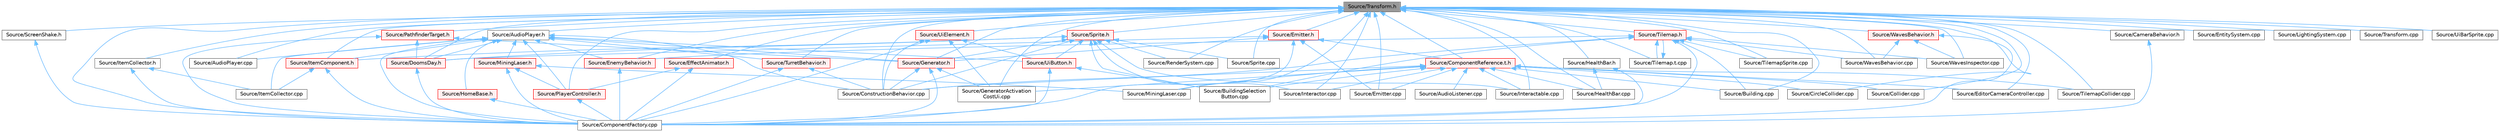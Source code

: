 digraph "Source/Transform.h"
{
 // LATEX_PDF_SIZE
  bgcolor="transparent";
  edge [fontname=Helvetica,fontsize=10,labelfontname=Helvetica,labelfontsize=10];
  node [fontname=Helvetica,fontsize=10,shape=box,height=0.2,width=0.4];
  Node1 [id="Node000001",label="Source/Transform.h",height=0.2,width=0.4,color="gray40", fillcolor="grey60", style="filled", fontcolor="black",tooltip="Transform."];
  Node1 -> Node2 [id="edge1_Node000001_Node000002",dir="back",color="steelblue1",style="solid",tooltip=" "];
  Node2 [id="Node000002",label="Source/AudioPlayer.cpp",height=0.2,width=0.4,color="grey40", fillcolor="white", style="filled",URL="$d2/d04/AudioPlayer_8cpp.html",tooltip="Component that plays audio."];
  Node1 -> Node3 [id="edge2_Node000001_Node000003",dir="back",color="steelblue1",style="solid",tooltip=" "];
  Node3 [id="Node000003",label="Source/AudioPlayer.h",height=0.2,width=0.4,color="grey40", fillcolor="white", style="filled",URL="$db/de5/AudioPlayer_8h.html",tooltip="Component that plays audio."];
  Node3 -> Node2 [id="edge3_Node000003_Node000002",dir="back",color="steelblue1",style="solid",tooltip=" "];
  Node3 -> Node4 [id="edge4_Node000003_Node000004",dir="back",color="steelblue1",style="solid",tooltip=" "];
  Node4 [id="Node000004",label="Source/ComponentFactory.cpp",height=0.2,width=0.4,color="grey40", fillcolor="white", style="filled",URL="$dc/def/ComponentFactory_8cpp.html",tooltip="Definitions for the component factory class."];
  Node3 -> Node5 [id="edge5_Node000003_Node000005",dir="back",color="steelblue1",style="solid",tooltip=" "];
  Node5 [id="Node000005",label="Source/ConstructionBehavior.cpp",height=0.2,width=0.4,color="grey40", fillcolor="white", style="filled",URL="$d7/ded/ConstructionBehavior_8cpp.html",tooltip="handles the construction of towers and modification of terrain"];
  Node3 -> Node6 [id="edge6_Node000003_Node000006",dir="back",color="steelblue1",style="solid",tooltip=" "];
  Node6 [id="Node000006",label="Source/DoomsDay.h",height=0.2,width=0.4,color="red", fillcolor="#FFF0F0", style="filled",URL="$de/d36/DoomsDay_8h_source.html",tooltip=" "];
  Node6 -> Node4 [id="edge7_Node000006_Node000004",dir="back",color="steelblue1",style="solid",tooltip=" "];
  Node3 -> Node8 [id="edge8_Node000003_Node000008",dir="back",color="steelblue1",style="solid",tooltip=" "];
  Node8 [id="Node000008",label="Source/EnemyBehavior.h",height=0.2,width=0.4,color="red", fillcolor="#FFF0F0", style="filled",URL="$d6/dc9/EnemyBehavior_8h_source.html",tooltip=" "];
  Node8 -> Node4 [id="edge9_Node000008_Node000004",dir="back",color="steelblue1",style="solid",tooltip=" "];
  Node3 -> Node11 [id="edge10_Node000003_Node000011",dir="back",color="steelblue1",style="solid",tooltip=" "];
  Node11 [id="Node000011",label="Source/Generator.h",height=0.2,width=0.4,color="red", fillcolor="#FFF0F0", style="filled",URL="$d9/d12/Generator_8h_source.html",tooltip=" "];
  Node11 -> Node4 [id="edge11_Node000011_Node000004",dir="back",color="steelblue1",style="solid",tooltip=" "];
  Node11 -> Node5 [id="edge12_Node000011_Node000005",dir="back",color="steelblue1",style="solid",tooltip=" "];
  Node11 -> Node12 [id="edge13_Node000011_Node000012",dir="back",color="steelblue1",style="solid",tooltip=" "];
  Node12 [id="Node000012",label="Source/GeneratorActivation\lCostUi.cpp",height=0.2,width=0.4,color="grey40", fillcolor="white", style="filled",URL="$de/df8/GeneratorActivationCostUi_8cpp.html",tooltip="displays the costs of activating generators"];
  Node3 -> Node13 [id="edge14_Node000003_Node000013",dir="back",color="steelblue1",style="solid",tooltip=" "];
  Node13 [id="Node000013",label="Source/HomeBase.h",height=0.2,width=0.4,color="red", fillcolor="#FFF0F0", style="filled",URL="$d9/d7c/HomeBase_8h_source.html",tooltip=" "];
  Node13 -> Node4 [id="edge15_Node000013_Node000004",dir="back",color="steelblue1",style="solid",tooltip=" "];
  Node3 -> Node15 [id="edge16_Node000003_Node000015",dir="back",color="steelblue1",style="solid",tooltip=" "];
  Node15 [id="Node000015",label="Source/ItemCollector.cpp",height=0.2,width=0.4,color="grey40", fillcolor="white", style="filled",URL="$d1/db9/ItemCollector_8cpp.html",tooltip="Component that attracts and collects item entities in the world."];
  Node3 -> Node16 [id="edge17_Node000003_Node000016",dir="back",color="steelblue1",style="solid",tooltip=" "];
  Node16 [id="Node000016",label="Source/ItemComponent.h",height=0.2,width=0.4,color="red", fillcolor="#FFF0F0", style="filled",URL="$d0/d5d/ItemComponent_8h.html",tooltip="Item in the world that can be picked up."];
  Node16 -> Node4 [id="edge18_Node000016_Node000004",dir="back",color="steelblue1",style="solid",tooltip=" "];
  Node16 -> Node15 [id="edge19_Node000016_Node000015",dir="back",color="steelblue1",style="solid",tooltip=" "];
  Node3 -> Node18 [id="edge20_Node000003_Node000018",dir="back",color="steelblue1",style="solid",tooltip=" "];
  Node18 [id="Node000018",label="Source/MiningLaser.h",height=0.2,width=0.4,color="red", fillcolor="#FFF0F0", style="filled",URL="$da/d13/MiningLaser_8h.html",tooltip="Digging laser controllable by an entity."];
  Node18 -> Node4 [id="edge21_Node000018_Node000004",dir="back",color="steelblue1",style="solid",tooltip=" "];
  Node18 -> Node20 [id="edge22_Node000018_Node000020",dir="back",color="steelblue1",style="solid",tooltip=" "];
  Node20 [id="Node000020",label="Source/MiningLaser.cpp",height=0.2,width=0.4,color="grey40", fillcolor="white", style="filled",URL="$d6/db4/MiningLaser_8cpp.html",tooltip="Digging laser controllable by an entity."];
  Node18 -> Node21 [id="edge23_Node000018_Node000021",dir="back",color="steelblue1",style="solid",tooltip=" "];
  Node21 [id="Node000021",label="Source/PlayerController.h",height=0.2,width=0.4,color="red", fillcolor="#FFF0F0", style="filled",URL="$db/db4/PlayerController_8h.html",tooltip="PlayerController Behaviour Class."];
  Node21 -> Node4 [id="edge24_Node000021_Node000004",dir="back",color="steelblue1",style="solid",tooltip=" "];
  Node3 -> Node21 [id="edge25_Node000003_Node000021",dir="back",color="steelblue1",style="solid",tooltip=" "];
  Node3 -> Node23 [id="edge26_Node000003_Node000023",dir="back",color="steelblue1",style="solid",tooltip=" "];
  Node23 [id="Node000023",label="Source/TurretBehavior.h",height=0.2,width=0.4,color="red", fillcolor="#FFF0F0", style="filled",URL="$dc/df7/TurretBehavior_8h_source.html",tooltip=" "];
  Node23 -> Node4 [id="edge27_Node000023_Node000004",dir="back",color="steelblue1",style="solid",tooltip=" "];
  Node23 -> Node5 [id="edge28_Node000023_Node000005",dir="back",color="steelblue1",style="solid",tooltip=" "];
  Node3 -> Node24 [id="edge29_Node000003_Node000024",dir="back",color="steelblue1",style="solid",tooltip=" "];
  Node24 [id="Node000024",label="Source/UiButton.h",height=0.2,width=0.4,color="red", fillcolor="#FFF0F0", style="filled",URL="$db/d83/UiButton_8h.html",tooltip="Ui Button that sends an event when clicked."];
  Node24 -> Node25 [id="edge30_Node000024_Node000025",dir="back",color="steelblue1",style="solid",tooltip=" "];
  Node25 [id="Node000025",label="Source/BuildingSelection\lButton.cpp",height=0.2,width=0.4,color="grey40", fillcolor="white", style="filled",URL="$db/d86/BuildingSelectionButton_8cpp.html",tooltip="button that selects which building the ConstructionManager should place"];
  Node24 -> Node4 [id="edge31_Node000024_Node000004",dir="back",color="steelblue1",style="solid",tooltip=" "];
  Node1 -> Node26 [id="edge32_Node000001_Node000026",dir="back",color="steelblue1",style="solid",tooltip=" "];
  Node26 [id="Node000026",label="Source/Building.cpp",height=0.2,width=0.4,color="grey40", fillcolor="white", style="filled",URL="$da/d23/Building_8cpp.html",tooltip="Building Component Class."];
  Node1 -> Node27 [id="edge33_Node000001_Node000027",dir="back",color="steelblue1",style="solid",tooltip=" "];
  Node27 [id="Node000027",label="Source/CameraBehavior.h",height=0.2,width=0.4,color="grey40", fillcolor="white", style="filled",URL="$de/d55/CameraBehavior_8h_source.html",tooltip=" "];
  Node27 -> Node4 [id="edge34_Node000027_Node000004",dir="back",color="steelblue1",style="solid",tooltip=" "];
  Node1 -> Node28 [id="edge35_Node000001_Node000028",dir="back",color="steelblue1",style="solid",tooltip=" "];
  Node28 [id="Node000028",label="Source/CircleCollider.cpp",height=0.2,width=0.4,color="grey40", fillcolor="white", style="filled",URL="$db/db5/CircleCollider_8cpp.html",tooltip="Circle-shaped collider."];
  Node1 -> Node29 [id="edge36_Node000001_Node000029",dir="back",color="steelblue1",style="solid",tooltip=" "];
  Node29 [id="Node000029",label="Source/Collider.cpp",height=0.2,width=0.4,color="grey40", fillcolor="white", style="filled",URL="$d5/dab/Collider_8cpp.html",tooltip="Base component for detecting collisions."];
  Node1 -> Node4 [id="edge37_Node000001_Node000004",dir="back",color="steelblue1",style="solid",tooltip=" "];
  Node1 -> Node30 [id="edge38_Node000001_Node000030",dir="back",color="steelblue1",style="solid",tooltip=" "];
  Node30 [id="Node000030",label="Source/ComponentReference.t.h",height=0.2,width=0.4,color="red", fillcolor="#FFF0F0", style="filled",URL="$da/d20/ComponentReference_8t_8h.html",tooltip="a reference to a component in the scene"];
  Node30 -> Node31 [id="edge39_Node000030_Node000031",dir="back",color="steelblue1",style="solid",tooltip=" "];
  Node31 [id="Node000031",label="Source/AudioListener.cpp",height=0.2,width=0.4,color="grey40", fillcolor="white", style="filled",URL="$d4/da8/AudioListener_8cpp.html",tooltip="Component that picks up spatial audio."];
  Node30 -> Node26 [id="edge40_Node000030_Node000026",dir="back",color="steelblue1",style="solid",tooltip=" "];
  Node30 -> Node25 [id="edge41_Node000030_Node000025",dir="back",color="steelblue1",style="solid",tooltip=" "];
  Node30 -> Node28 [id="edge42_Node000030_Node000028",dir="back",color="steelblue1",style="solid",tooltip=" "];
  Node30 -> Node29 [id="edge43_Node000030_Node000029",dir="back",color="steelblue1",style="solid",tooltip=" "];
  Node30 -> Node5 [id="edge44_Node000030_Node000005",dir="back",color="steelblue1",style="solid",tooltip=" "];
  Node30 -> Node33 [id="edge45_Node000030_Node000033",dir="back",color="steelblue1",style="solid",tooltip=" "];
  Node33 [id="Node000033",label="Source/EditorCameraController.cpp",height=0.2,width=0.4,color="grey40", fillcolor="white", style="filled",URL="$d4/d1e/EditorCameraController_8cpp.html",tooltip="controls the camera while in the editor"];
  Node30 -> Node34 [id="edge46_Node000030_Node000034",dir="back",color="steelblue1",style="solid",tooltip=" "];
  Node34 [id="Node000034",label="Source/Emitter.cpp",height=0.2,width=0.4,color="grey40", fillcolor="white", style="filled",URL="$da/d4e/Emitter_8cpp.html",tooltip="Controls timing of particle emissions, and their init data."];
  Node30 -> Node12 [id="edge47_Node000030_Node000012",dir="back",color="steelblue1",style="solid",tooltip=" "];
  Node30 -> Node35 [id="edge48_Node000030_Node000035",dir="back",color="steelblue1",style="solid",tooltip=" "];
  Node35 [id="Node000035",label="Source/HealthBar.cpp",height=0.2,width=0.4,color="grey40", fillcolor="white", style="filled",URL="$d9/d01/HealthBar_8cpp.html",tooltip="health bar UI that displays offset from an Entity with a Health component"];
  Node30 -> Node37 [id="edge49_Node000030_Node000037",dir="back",color="steelblue1",style="solid",tooltip=" "];
  Node37 [id="Node000037",label="Source/Interactable.cpp",height=0.2,width=0.4,color="grey40", fillcolor="white", style="filled",URL="$dc/dab/Interactable_8cpp.html",tooltip="Component which can be interacted with by pressing a button when nearby."];
  Node30 -> Node38 [id="edge50_Node000030_Node000038",dir="back",color="steelblue1",style="solid",tooltip=" "];
  Node38 [id="Node000038",label="Source/Interactor.cpp",height=0.2,width=0.4,color="grey40", fillcolor="white", style="filled",URL="$de/de6/Interactor_8cpp.html",tooltip="Behavior that can interact with nearby Interactable Components."];
  Node30 -> Node20 [id="edge51_Node000030_Node000020",dir="back",color="steelblue1",style="solid",tooltip=" "];
  Node30 -> Node44 [id="edge52_Node000030_Node000044",dir="back",color="steelblue1",style="solid",tooltip=" "];
  Node44 [id="Node000044",label="Source/TilemapCollider.cpp",height=0.2,width=0.4,color="grey40", fillcolor="white", style="filled",URL="$da/dc8/TilemapCollider_8cpp.html",tooltip="tilemap collider"];
  Node1 -> Node5 [id="edge53_Node000001_Node000005",dir="back",color="steelblue1",style="solid",tooltip=" "];
  Node1 -> Node6 [id="edge54_Node000001_Node000006",dir="back",color="steelblue1",style="solid",tooltip=" "];
  Node1 -> Node33 [id="edge55_Node000001_Node000033",dir="back",color="steelblue1",style="solid",tooltip=" "];
  Node1 -> Node48 [id="edge56_Node000001_Node000048",dir="back",color="steelblue1",style="solid",tooltip=" "];
  Node48 [id="Node000048",label="Source/EffectAnimator.h",height=0.2,width=0.4,color="red", fillcolor="#FFF0F0", style="filled",URL="$db/d11/EffectAnimator_8h.html",tooltip="Component that animates a Transform's matrix."];
  Node48 -> Node4 [id="edge57_Node000048_Node000004",dir="back",color="steelblue1",style="solid",tooltip=" "];
  Node48 -> Node21 [id="edge58_Node000048_Node000021",dir="back",color="steelblue1",style="solid",tooltip=" "];
  Node1 -> Node34 [id="edge59_Node000001_Node000034",dir="back",color="steelblue1",style="solid",tooltip=" "];
  Node1 -> Node50 [id="edge60_Node000001_Node000050",dir="back",color="steelblue1",style="solid",tooltip=" "];
  Node50 [id="Node000050",label="Source/Emitter.h",height=0.2,width=0.4,color="red", fillcolor="#FFF0F0", style="filled",URL="$da/d24/Emitter_8h.html",tooltip="Controls timing of particle emissions, and their init data."];
  Node50 -> Node4 [id="edge61_Node000050_Node000004",dir="back",color="steelblue1",style="solid",tooltip=" "];
  Node50 -> Node30 [id="edge62_Node000050_Node000030",dir="back",color="steelblue1",style="solid",tooltip=" "];
  Node50 -> Node6 [id="edge63_Node000050_Node000006",dir="back",color="steelblue1",style="solid",tooltip=" "];
  Node50 -> Node34 [id="edge64_Node000050_Node000034",dir="back",color="steelblue1",style="solid",tooltip=" "];
  Node50 -> Node11 [id="edge65_Node000050_Node000011",dir="back",color="steelblue1",style="solid",tooltip=" "];
  Node1 -> Node8 [id="edge66_Node000001_Node000008",dir="back",color="steelblue1",style="solid",tooltip=" "];
  Node1 -> Node53 [id="edge67_Node000001_Node000053",dir="back",color="steelblue1",style="solid",tooltip=" "];
  Node53 [id="Node000053",label="Source/EntitySystem.cpp",height=0.2,width=0.4,color="grey40", fillcolor="white", style="filled",URL="$d0/d82/EntitySystem_8cpp.html",tooltip="System that manages the storing and handling of Entities."];
  Node1 -> Node11 [id="edge68_Node000001_Node000011",dir="back",color="steelblue1",style="solid",tooltip=" "];
  Node1 -> Node12 [id="edge69_Node000001_Node000012",dir="back",color="steelblue1",style="solid",tooltip=" "];
  Node1 -> Node35 [id="edge70_Node000001_Node000035",dir="back",color="steelblue1",style="solid",tooltip=" "];
  Node1 -> Node54 [id="edge71_Node000001_Node000054",dir="back",color="steelblue1",style="solid",tooltip=" "];
  Node54 [id="Node000054",label="Source/HealthBar.h",height=0.2,width=0.4,color="grey40", fillcolor="white", style="filled",URL="$d1/db6/HealthBar_8h.html",tooltip="health bar UI that displays offset from an Entity with a Health component"];
  Node54 -> Node4 [id="edge72_Node000054_Node000004",dir="back",color="steelblue1",style="solid",tooltip=" "];
  Node54 -> Node35 [id="edge73_Node000054_Node000035",dir="back",color="steelblue1",style="solid",tooltip=" "];
  Node1 -> Node37 [id="edge74_Node000001_Node000037",dir="back",color="steelblue1",style="solid",tooltip=" "];
  Node1 -> Node38 [id="edge75_Node000001_Node000038",dir="back",color="steelblue1",style="solid",tooltip=" "];
  Node1 -> Node55 [id="edge76_Node000001_Node000055",dir="back",color="steelblue1",style="solid",tooltip=" "];
  Node55 [id="Node000055",label="Source/ItemCollector.h",height=0.2,width=0.4,color="grey40", fillcolor="white", style="filled",URL="$dd/d21/ItemCollector_8h.html",tooltip="Component that attracts and collects item entities in the world."];
  Node55 -> Node4 [id="edge77_Node000055_Node000004",dir="back",color="steelblue1",style="solid",tooltip=" "];
  Node55 -> Node15 [id="edge78_Node000055_Node000015",dir="back",color="steelblue1",style="solid",tooltip=" "];
  Node1 -> Node16 [id="edge79_Node000001_Node000016",dir="back",color="steelblue1",style="solid",tooltip=" "];
  Node1 -> Node56 [id="edge80_Node000001_Node000056",dir="back",color="steelblue1",style="solid",tooltip=" "];
  Node56 [id="Node000056",label="Source/LightingSystem.cpp",height=0.2,width=0.4,color="grey40", fillcolor="white", style="filled",URL="$d3/d85/LightingSystem_8cpp.html",tooltip="Renders lights in the scene."];
  Node1 -> Node20 [id="edge81_Node000001_Node000020",dir="back",color="steelblue1",style="solid",tooltip=" "];
  Node1 -> Node57 [id="edge82_Node000001_Node000057",dir="back",color="steelblue1",style="solid",tooltip=" "];
  Node57 [id="Node000057",label="Source/PathfinderTarget.h",height=0.2,width=0.4,color="red", fillcolor="#FFF0F0", style="filled",URL="$da/daf/PathfinderTarget_8h.html",tooltip="Marks parent entity as a target for the enemies."];
  Node57 -> Node4 [id="edge83_Node000057_Node000004",dir="back",color="steelblue1",style="solid",tooltip=" "];
  Node57 -> Node6 [id="edge84_Node000057_Node000006",dir="back",color="steelblue1",style="solid",tooltip=" "];
  Node57 -> Node11 [id="edge85_Node000057_Node000011",dir="back",color="steelblue1",style="solid",tooltip=" "];
  Node1 -> Node21 [id="edge86_Node000001_Node000021",dir="back",color="steelblue1",style="solid",tooltip=" "];
  Node1 -> Node63 [id="edge87_Node000001_Node000063",dir="back",color="steelblue1",style="solid",tooltip=" "];
  Node63 [id="Node000063",label="Source/RenderSystem.cpp",height=0.2,width=0.4,color="grey40", fillcolor="white", style="filled",URL="$db/daa/RenderSystem_8cpp.html",tooltip="System responsible for drawing sprites and basic shapes."];
  Node1 -> Node64 [id="edge88_Node000001_Node000064",dir="back",color="steelblue1",style="solid",tooltip=" "];
  Node64 [id="Node000064",label="Source/ScreenShake.h",height=0.2,width=0.4,color="grey40", fillcolor="white", style="filled",URL="$d8/d93/ScreenShake_8h.html",tooltip=" "];
  Node64 -> Node4 [id="edge89_Node000064_Node000004",dir="back",color="steelblue1",style="solid",tooltip=" "];
  Node1 -> Node65 [id="edge90_Node000001_Node000065",dir="back",color="steelblue1",style="solid",tooltip=" "];
  Node65 [id="Node000065",label="Source/Sprite.cpp",height=0.2,width=0.4,color="grey40", fillcolor="white", style="filled",URL="$d0/dff/Sprite_8cpp.html",tooltip="Implementation of Sprite component."];
  Node1 -> Node66 [id="edge91_Node000001_Node000066",dir="back",color="steelblue1",style="solid",tooltip=" "];
  Node66 [id="Node000066",label="Source/Sprite.h",height=0.2,width=0.4,color="red", fillcolor="#FFF0F0", style="filled",URL="$d7/d31/Sprite_8h_source.html",tooltip=" "];
  Node66 -> Node25 [id="edge92_Node000066_Node000025",dir="back",color="steelblue1",style="solid",tooltip=" "];
  Node66 -> Node5 [id="edge93_Node000066_Node000005",dir="back",color="steelblue1",style="solid",tooltip=" "];
  Node66 -> Node6 [id="edge94_Node000066_Node000006",dir="back",color="steelblue1",style="solid",tooltip=" "];
  Node66 -> Node11 [id="edge95_Node000066_Node000011",dir="back",color="steelblue1",style="solid",tooltip=" "];
  Node66 -> Node37 [id="edge96_Node000066_Node000037",dir="back",color="steelblue1",style="solid",tooltip=" "];
  Node66 -> Node38 [id="edge97_Node000066_Node000038",dir="back",color="steelblue1",style="solid",tooltip=" "];
  Node66 -> Node16 [id="edge98_Node000066_Node000016",dir="back",color="steelblue1",style="solid",tooltip=" "];
  Node66 -> Node63 [id="edge99_Node000066_Node000063",dir="back",color="steelblue1",style="solid",tooltip=" "];
  Node66 -> Node65 [id="edge100_Node000066_Node000065",dir="back",color="steelblue1",style="solid",tooltip=" "];
  Node66 -> Node24 [id="edge101_Node000066_Node000024",dir="back",color="steelblue1",style="solid",tooltip=" "];
  Node1 -> Node81 [id="edge102_Node000001_Node000081",dir="back",color="steelblue1",style="solid",tooltip=" "];
  Node81 [id="Node000081",label="Source/Tilemap.h",height=0.2,width=0.4,color="red", fillcolor="#FFF0F0", style="filled",URL="$d8/d44/Tilemap_8h.html",tooltip="Tilemap component - loads and manages a tilemap array."];
  Node81 -> Node26 [id="edge103_Node000081_Node000026",dir="back",color="steelblue1",style="solid",tooltip=" "];
  Node81 -> Node25 [id="edge104_Node000081_Node000025",dir="back",color="steelblue1",style="solid",tooltip=" "];
  Node81 -> Node4 [id="edge105_Node000081_Node000004",dir="back",color="steelblue1",style="solid",tooltip=" "];
  Node81 -> Node5 [id="edge106_Node000081_Node000005",dir="back",color="steelblue1",style="solid",tooltip=" "];
  Node81 -> Node8 [id="edge107_Node000081_Node000008",dir="back",color="steelblue1",style="solid",tooltip=" "];
  Node81 -> Node85 [id="edge108_Node000081_Node000085",dir="back",color="steelblue1",style="solid",tooltip=" "];
  Node85 [id="Node000085",label="Source/Tilemap.t.cpp",height=0.2,width=0.4,color="grey40", fillcolor="white", style="filled",URL="$da/de7/Tilemap_8t_8cpp.html",tooltip="Tilemap component - loads and manages a tilemap array."];
  Node85 -> Node81 [id="edge109_Node000085_Node000081",dir="back",color="steelblue1",style="solid",tooltip=" "];
  Node81 -> Node79 [id="edge110_Node000081_Node000079",dir="back",color="steelblue1",style="solid",tooltip=" "];
  Node79 [id="Node000079",label="Source/TilemapSprite.cpp",height=0.2,width=0.4,color="grey40", fillcolor="white", style="filled",URL="$d1/d91/TilemapSprite_8cpp.html",tooltip="A version of Sprite specifically for rendering tiles."];
  Node81 -> Node69 [id="edge111_Node000081_Node000069",dir="back",color="steelblue1",style="solid",tooltip=" "];
  Node69 [id="Node000069",label="Source/WavesBehavior.cpp",height=0.2,width=0.4,color="grey40", fillcolor="white", style="filled",URL="$db/d72/WavesBehavior_8cpp.html",tooltip="Definitions for wave and spawning behavior."];
  Node81 -> Node70 [id="edge112_Node000081_Node000070",dir="back",color="steelblue1",style="solid",tooltip=" "];
  Node70 [id="Node000070",label="Source/WavesInspector.cpp",height=0.2,width=0.4,color="grey40", fillcolor="white", style="filled",URL="$d2/d6b/WavesInspector_8cpp.html",tooltip="Definitions for wave and spawning editing in game."];
  Node1 -> Node85 [id="edge113_Node000001_Node000085",dir="back",color="steelblue1",style="solid",tooltip=" "];
  Node1 -> Node44 [id="edge114_Node000001_Node000044",dir="back",color="steelblue1",style="solid",tooltip=" "];
  Node1 -> Node79 [id="edge115_Node000001_Node000079",dir="back",color="steelblue1",style="solid",tooltip=" "];
  Node1 -> Node89 [id="edge116_Node000001_Node000089",dir="back",color="steelblue1",style="solid",tooltip=" "];
  Node89 [id="Node000089",label="Source/Transform.cpp",height=0.2,width=0.4,color="grey40", fillcolor="white", style="filled",URL="$d0/d59/Transform_8cpp.html",tooltip="Function definitions for the Transform class."];
  Node1 -> Node23 [id="edge117_Node000001_Node000023",dir="back",color="steelblue1",style="solid",tooltip=" "];
  Node1 -> Node90 [id="edge118_Node000001_Node000090",dir="back",color="steelblue1",style="solid",tooltip=" "];
  Node90 [id="Node000090",label="Source/UiBarSprite.cpp",height=0.2,width=0.4,color="grey40", fillcolor="white", style="filled",URL="$df/dda/UiBarSprite_8cpp.html",tooltip="sprite that renders a ui bar"];
  Node1 -> Node91 [id="edge119_Node000001_Node000091",dir="back",color="steelblue1",style="solid",tooltip=" "];
  Node91 [id="Node000091",label="Source/UiElement.h",height=0.2,width=0.4,color="red", fillcolor="#FFF0F0", style="filled",URL="$d9/d91/UiElement_8h.html",tooltip="Ui element component."];
  Node91 -> Node4 [id="edge120_Node000091_Node000004",dir="back",color="steelblue1",style="solid",tooltip=" "];
  Node91 -> Node5 [id="edge121_Node000091_Node000005",dir="back",color="steelblue1",style="solid",tooltip=" "];
  Node91 -> Node12 [id="edge122_Node000091_Node000012",dir="back",color="steelblue1",style="solid",tooltip=" "];
  Node91 -> Node24 [id="edge123_Node000091_Node000024",dir="back",color="steelblue1",style="solid",tooltip=" "];
  Node1 -> Node69 [id="edge124_Node000001_Node000069",dir="back",color="steelblue1",style="solid",tooltip=" "];
  Node1 -> Node92 [id="edge125_Node000001_Node000092",dir="back",color="steelblue1",style="solid",tooltip=" "];
  Node92 [id="Node000092",label="Source/WavesBehavior.h",height=0.2,width=0.4,color="red", fillcolor="#FFF0F0", style="filled",URL="$d0/d4d/WavesBehavior_8h_source.html",tooltip=" "];
  Node92 -> Node4 [id="edge126_Node000092_Node000004",dir="back",color="steelblue1",style="solid",tooltip=" "];
  Node92 -> Node69 [id="edge127_Node000092_Node000069",dir="back",color="steelblue1",style="solid",tooltip=" "];
  Node92 -> Node70 [id="edge128_Node000092_Node000070",dir="back",color="steelblue1",style="solid",tooltip=" "];
  Node1 -> Node70 [id="edge129_Node000001_Node000070",dir="back",color="steelblue1",style="solid",tooltip=" "];
}
